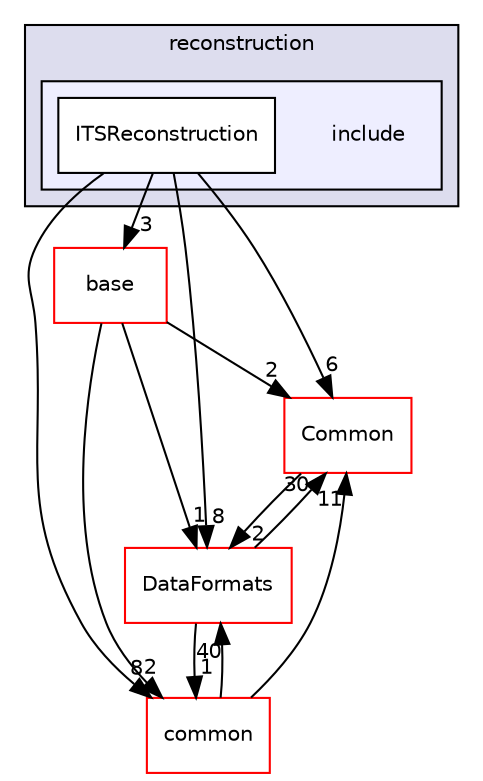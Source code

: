 digraph "/home/travis/build/AliceO2Group/AliceO2/Detectors/ITSMFT/ITS/reconstruction/include" {
  bgcolor=transparent;
  compound=true
  node [ fontsize="10", fontname="Helvetica"];
  edge [ labelfontsize="10", labelfontname="Helvetica"];
  subgraph clusterdir_5125ceb2b58f632ed0a3019fe2d5cbbc {
    graph [ bgcolor="#ddddee", pencolor="black", label="reconstruction" fontname="Helvetica", fontsize="10", URL="dir_5125ceb2b58f632ed0a3019fe2d5cbbc.html"]
  subgraph clusterdir_a7418508cffd1c8afbbd736339058404 {
    graph [ bgcolor="#eeeeff", pencolor="black", label="" URL="dir_a7418508cffd1c8afbbd736339058404.html"];
    dir_a7418508cffd1c8afbbd736339058404 [shape=plaintext label="include"];
    dir_b15c23a2d1afdaa7d6916e7a87292e69 [shape=box label="ITSReconstruction" color="black" fillcolor="white" style="filled" URL="dir_b15c23a2d1afdaa7d6916e7a87292e69.html"];
  }
  }
  dir_eedff867f3c4e67d20b227cb6e0f96ab [shape=box label="base" color="red" URL="dir_eedff867f3c4e67d20b227cb6e0f96ab.html"];
  dir_4ab6b4cc6a7edbff49100e9123df213f [shape=box label="Common" color="red" URL="dir_4ab6b4cc6a7edbff49100e9123df213f.html"];
  dir_85bf31a2e8d306e7598ffcb73f8df6bf [shape=box label="common" color="red" URL="dir_85bf31a2e8d306e7598ffcb73f8df6bf.html"];
  dir_2171f7ec022c5423887b07c69b2f5b48 [shape=box label="DataFormats" color="red" URL="dir_2171f7ec022c5423887b07c69b2f5b48.html"];
  dir_eedff867f3c4e67d20b227cb6e0f96ab->dir_4ab6b4cc6a7edbff49100e9123df213f [headlabel="2", labeldistance=1.5 headhref="dir_000454_000026.html"];
  dir_eedff867f3c4e67d20b227cb6e0f96ab->dir_85bf31a2e8d306e7598ffcb73f8df6bf [headlabel="2", labeldistance=1.5 headhref="dir_000454_000053.html"];
  dir_eedff867f3c4e67d20b227cb6e0f96ab->dir_2171f7ec022c5423887b07c69b2f5b48 [headlabel="1", labeldistance=1.5 headhref="dir_000454_000068.html"];
  dir_4ab6b4cc6a7edbff49100e9123df213f->dir_2171f7ec022c5423887b07c69b2f5b48 [headlabel="2", labeldistance=1.5 headhref="dir_000026_000068.html"];
  dir_85bf31a2e8d306e7598ffcb73f8df6bf->dir_4ab6b4cc6a7edbff49100e9123df213f [headlabel="11", labeldistance=1.5 headhref="dir_000053_000026.html"];
  dir_85bf31a2e8d306e7598ffcb73f8df6bf->dir_2171f7ec022c5423887b07c69b2f5b48 [headlabel="40", labeldistance=1.5 headhref="dir_000053_000068.html"];
  dir_b15c23a2d1afdaa7d6916e7a87292e69->dir_eedff867f3c4e67d20b227cb6e0f96ab [headlabel="3", labeldistance=1.5 headhref="dir_000471_000454.html"];
  dir_b15c23a2d1afdaa7d6916e7a87292e69->dir_4ab6b4cc6a7edbff49100e9123df213f [headlabel="6", labeldistance=1.5 headhref="dir_000471_000026.html"];
  dir_b15c23a2d1afdaa7d6916e7a87292e69->dir_85bf31a2e8d306e7598ffcb73f8df6bf [headlabel="8", labeldistance=1.5 headhref="dir_000471_000053.html"];
  dir_b15c23a2d1afdaa7d6916e7a87292e69->dir_2171f7ec022c5423887b07c69b2f5b48 [headlabel="8", labeldistance=1.5 headhref="dir_000471_000068.html"];
  dir_2171f7ec022c5423887b07c69b2f5b48->dir_4ab6b4cc6a7edbff49100e9123df213f [headlabel="30", labeldistance=1.5 headhref="dir_000068_000026.html"];
  dir_2171f7ec022c5423887b07c69b2f5b48->dir_85bf31a2e8d306e7598ffcb73f8df6bf [headlabel="1", labeldistance=1.5 headhref="dir_000068_000053.html"];
}
